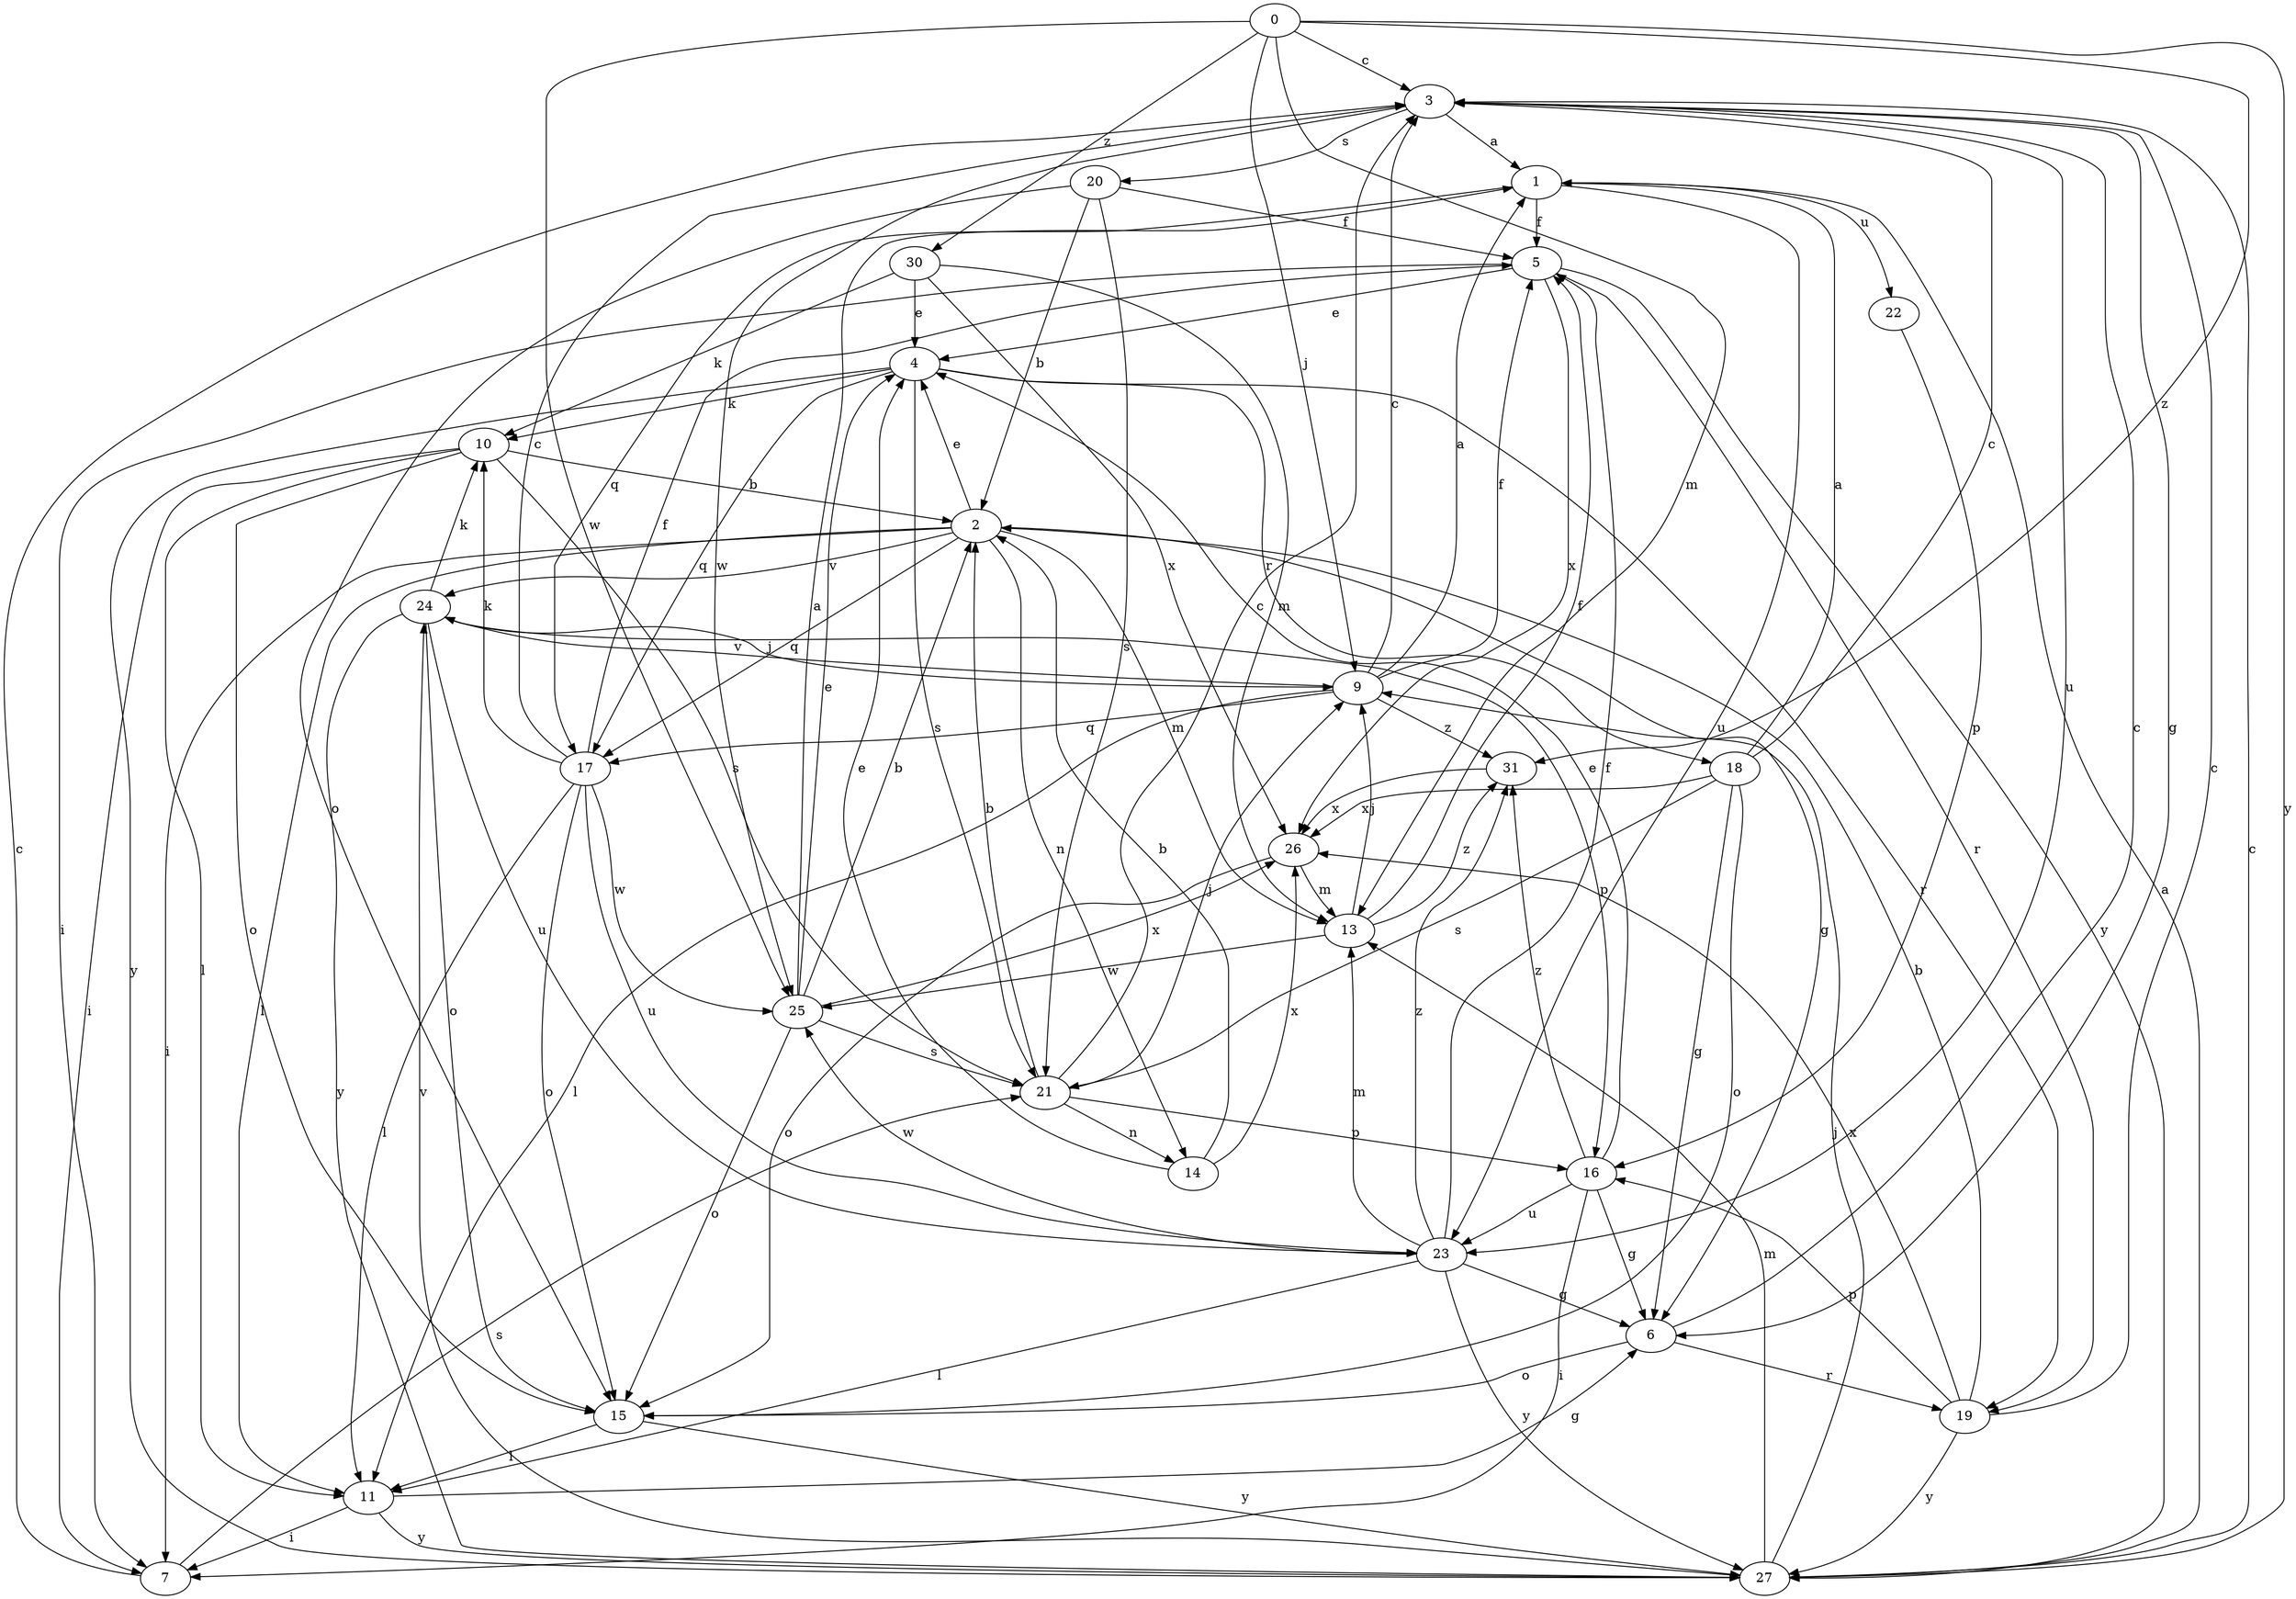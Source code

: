 strict digraph  {
0;
1;
2;
3;
4;
5;
6;
7;
9;
10;
11;
13;
14;
15;
16;
17;
18;
19;
20;
21;
22;
23;
24;
25;
26;
27;
30;
31;
0 -> 3  [label=c];
0 -> 9  [label=j];
0 -> 13  [label=m];
0 -> 25  [label=w];
0 -> 27  [label=y];
0 -> 30  [label=z];
0 -> 31  [label=z];
1 -> 5  [label=f];
1 -> 17  [label=q];
1 -> 22  [label=u];
1 -> 23  [label=u];
2 -> 4  [label=e];
2 -> 6  [label=g];
2 -> 7  [label=i];
2 -> 11  [label=l];
2 -> 13  [label=m];
2 -> 14  [label=n];
2 -> 17  [label=q];
2 -> 24  [label=v];
3 -> 1  [label=a];
3 -> 6  [label=g];
3 -> 20  [label=s];
3 -> 23  [label=u];
3 -> 25  [label=w];
4 -> 10  [label=k];
4 -> 17  [label=q];
4 -> 18  [label=r];
4 -> 19  [label=r];
4 -> 21  [label=s];
4 -> 27  [label=y];
5 -> 4  [label=e];
5 -> 7  [label=i];
5 -> 19  [label=r];
5 -> 26  [label=x];
5 -> 27  [label=y];
6 -> 3  [label=c];
6 -> 15  [label=o];
6 -> 19  [label=r];
7 -> 3  [label=c];
7 -> 21  [label=s];
9 -> 1  [label=a];
9 -> 3  [label=c];
9 -> 5  [label=f];
9 -> 11  [label=l];
9 -> 17  [label=q];
9 -> 24  [label=v];
9 -> 31  [label=z];
10 -> 2  [label=b];
10 -> 7  [label=i];
10 -> 11  [label=l];
10 -> 15  [label=o];
10 -> 21  [label=s];
11 -> 6  [label=g];
11 -> 7  [label=i];
11 -> 27  [label=y];
13 -> 5  [label=f];
13 -> 9  [label=j];
13 -> 25  [label=w];
13 -> 31  [label=z];
14 -> 2  [label=b];
14 -> 4  [label=e];
14 -> 26  [label=x];
15 -> 11  [label=l];
15 -> 27  [label=y];
16 -> 4  [label=e];
16 -> 6  [label=g];
16 -> 7  [label=i];
16 -> 23  [label=u];
16 -> 31  [label=z];
17 -> 3  [label=c];
17 -> 5  [label=f];
17 -> 10  [label=k];
17 -> 11  [label=l];
17 -> 15  [label=o];
17 -> 23  [label=u];
17 -> 25  [label=w];
18 -> 1  [label=a];
18 -> 3  [label=c];
18 -> 6  [label=g];
18 -> 15  [label=o];
18 -> 21  [label=s];
18 -> 26  [label=x];
19 -> 2  [label=b];
19 -> 3  [label=c];
19 -> 16  [label=p];
19 -> 26  [label=x];
19 -> 27  [label=y];
20 -> 2  [label=b];
20 -> 5  [label=f];
20 -> 15  [label=o];
20 -> 21  [label=s];
21 -> 2  [label=b];
21 -> 3  [label=c];
21 -> 9  [label=j];
21 -> 14  [label=n];
21 -> 16  [label=p];
22 -> 16  [label=p];
23 -> 5  [label=f];
23 -> 6  [label=g];
23 -> 11  [label=l];
23 -> 13  [label=m];
23 -> 25  [label=w];
23 -> 27  [label=y];
23 -> 31  [label=z];
24 -> 9  [label=j];
24 -> 10  [label=k];
24 -> 15  [label=o];
24 -> 16  [label=p];
24 -> 23  [label=u];
24 -> 27  [label=y];
25 -> 1  [label=a];
25 -> 2  [label=b];
25 -> 4  [label=e];
25 -> 15  [label=o];
25 -> 21  [label=s];
25 -> 26  [label=x];
26 -> 13  [label=m];
26 -> 15  [label=o];
27 -> 1  [label=a];
27 -> 3  [label=c];
27 -> 9  [label=j];
27 -> 13  [label=m];
27 -> 24  [label=v];
30 -> 4  [label=e];
30 -> 10  [label=k];
30 -> 13  [label=m];
30 -> 26  [label=x];
31 -> 26  [label=x];
}
